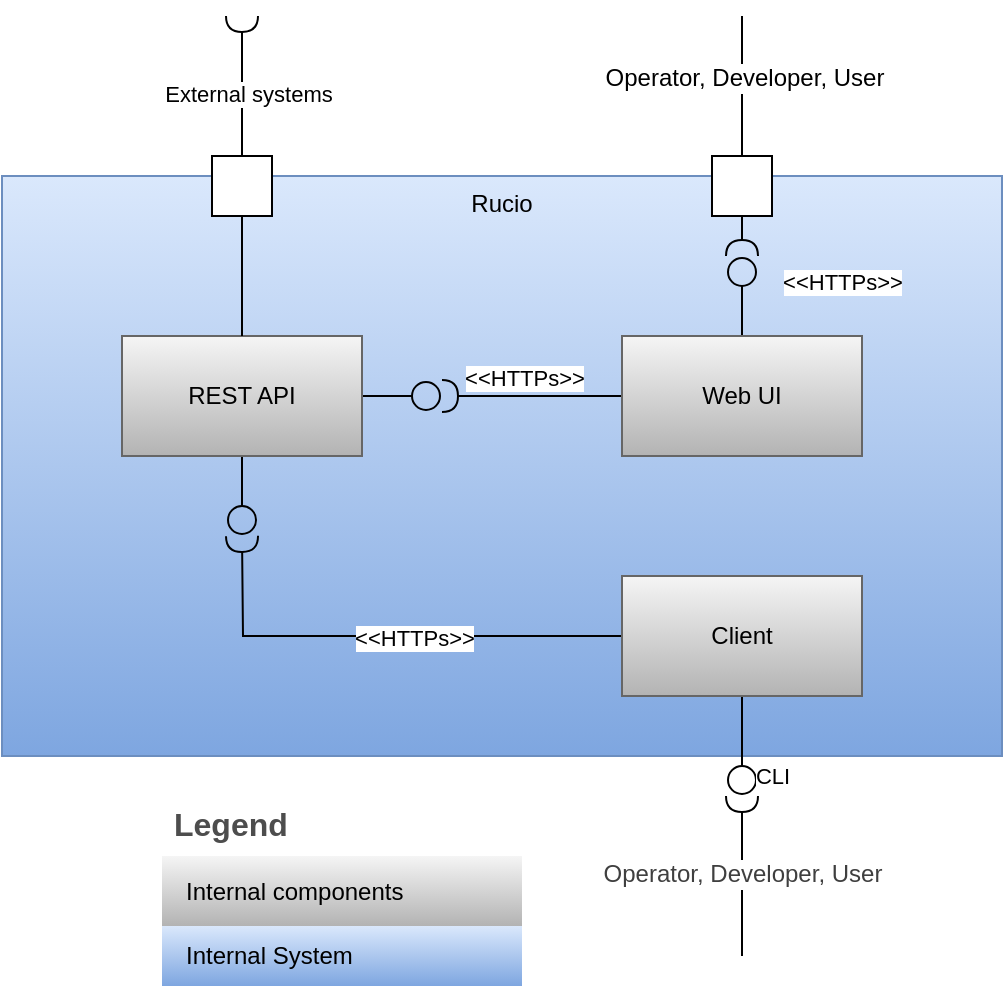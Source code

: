 <mxfile>
    <diagram name="Page-1" id="HeY2LeON4eZHRDTgvdxS">
        <mxGraphModel dx="1849" dy="1782" grid="1" gridSize="10" guides="1" tooltips="1" connect="1" arrows="1" fold="1" page="1" pageScale="1" pageWidth="827" pageHeight="1169" background="#ffffff" math="0" shadow="0">
            <root>
                <mxCell id="0"/>
                <mxCell id="1" parent="0"/>
                <mxCell id="4za64zZnmbUG_yDpErvb-1" value="Rucio" style="rounded=0;whiteSpace=wrap;html=1;fillColor=#dae8fc;gradientColor=#7ea6e0;strokeColor=#6c8ebf;verticalAlign=top;" parent="1" vertex="1">
                    <mxGeometry x="-80" y="-100" width="500" height="290" as="geometry"/>
                </mxCell>
                <mxCell id="4za64zZnmbUG_yDpErvb-91" style="edgeStyle=orthogonalEdgeStyle;rounded=0;orthogonalLoop=1;jettySize=auto;html=1;endArrow=halfCircle;endFill=0;" parent="1" edge="1">
                    <mxGeometry relative="1" as="geometry">
                        <mxPoint x="290" y="210" as="targetPoint"/>
                        <mxPoint x="290" y="290" as="sourcePoint"/>
                    </mxGeometry>
                </mxCell>
                <mxCell id="4za64zZnmbUG_yDpErvb-92" value="&lt;span style=&quot;color: rgb(63, 63, 63); font-size: 12px;&quot;&gt;Operator, Developer, User&lt;/span&gt;" style="edgeLabel;html=1;align=center;verticalAlign=middle;resizable=0;points=[];" parent="4za64zZnmbUG_yDpErvb-91" vertex="1" connectable="0">
                    <mxGeometry x="0.025" relative="1" as="geometry">
                        <mxPoint as="offset"/>
                    </mxGeometry>
                </mxCell>
                <mxCell id="4za64zZnmbUG_yDpErvb-33" value="Legend" style="shape=table;startSize=30;container=1;collapsible=0;childLayout=tableLayout;fontSize=16;align=left;verticalAlign=top;fillColor=none;strokeColor=none;fontColor=#4D4D4D;fontStyle=1;spacingLeft=6;spacing=0;resizable=0;" parent="1" vertex="1">
                    <mxGeometry y="210" width="180" height="95" as="geometry"/>
                </mxCell>
                <mxCell id="4za64zZnmbUG_yDpErvb-34" value="" style="shape=tableRow;horizontal=0;startSize=0;swimlaneHead=0;swimlaneBody=0;strokeColor=inherit;top=0;left=0;bottom=0;right=0;collapsible=0;dropTarget=0;fillColor=none;points=[[0,0.5],[1,0.5]];portConstraint=eastwest;fontSize=12;" parent="4za64zZnmbUG_yDpErvb-33" vertex="1">
                    <mxGeometry y="30" width="180" height="35" as="geometry"/>
                </mxCell>
                <mxCell id="4za64zZnmbUG_yDpErvb-35" value="Internal components" style="shape=partialRectangle;html=1;whiteSpace=wrap;connectable=0;strokeColor=#666666;overflow=hidden;fillColor=#f5f5f5;top=0;left=0;bottom=0;right=0;pointerEvents=1;fontSize=12;align=left;gradientColor=#b3b3b3;spacingLeft=10;spacingRight=4;" parent="4za64zZnmbUG_yDpErvb-34" vertex="1">
                    <mxGeometry width="180" height="35" as="geometry">
                        <mxRectangle width="180" height="35" as="alternateBounds"/>
                    </mxGeometry>
                </mxCell>
                <mxCell id="4za64zZnmbUG_yDpErvb-36" value="" style="shape=tableRow;horizontal=0;startSize=0;swimlaneHead=0;swimlaneBody=0;strokeColor=#6c8ebf;top=0;left=0;bottom=0;right=0;collapsible=0;dropTarget=0;fillColor=#dae8fc;points=[[0,0.5],[1,0.5]];portConstraint=eastwest;fontSize=12;gradientColor=#7ea6e0;" parent="4za64zZnmbUG_yDpErvb-33" vertex="1">
                    <mxGeometry y="65" width="180" height="30" as="geometry"/>
                </mxCell>
                <mxCell id="4za64zZnmbUG_yDpErvb-37" value="Internal System" style="shape=partialRectangle;html=1;whiteSpace=wrap;connectable=0;strokeColor=#6c8ebf;overflow=hidden;fillColor=#dae8fc;top=0;left=0;bottom=0;right=0;pointerEvents=1;fontSize=12;align=left;gradientColor=#7ea6e0;spacingLeft=10;spacingRight=4;" parent="4za64zZnmbUG_yDpErvb-36" vertex="1">
                    <mxGeometry width="180" height="30" as="geometry">
                        <mxRectangle width="180" height="30" as="alternateBounds"/>
                    </mxGeometry>
                </mxCell>
                <mxCell id="4za64zZnmbUG_yDpErvb-55" style="edgeStyle=orthogonalEdgeStyle;rounded=0;orthogonalLoop=1;jettySize=auto;html=1;endArrow=circle;endFill=0;" parent="1" source="4za64zZnmbUG_yDpErvb-47" edge="1">
                    <mxGeometry relative="1" as="geometry">
                        <mxPoint x="140" y="10" as="targetPoint"/>
                    </mxGeometry>
                </mxCell>
                <mxCell id="4za64zZnmbUG_yDpErvb-57" style="edgeStyle=orthogonalEdgeStyle;rounded=0;orthogonalLoop=1;jettySize=auto;html=1;endArrow=circle;endFill=0;" parent="1" source="4za64zZnmbUG_yDpErvb-47" edge="1">
                    <mxGeometry relative="1" as="geometry">
                        <mxPoint x="40" y="80" as="targetPoint"/>
                    </mxGeometry>
                </mxCell>
                <mxCell id="4za64zZnmbUG_yDpErvb-47" value="REST API" style="rounded=0;whiteSpace=wrap;html=1;fillColor=#f5f5f5;gradientColor=#b3b3b3;strokeColor=#666666;" parent="1" vertex="1">
                    <mxGeometry x="-20" y="-20" width="120" height="60" as="geometry"/>
                </mxCell>
                <mxCell id="4za64zZnmbUG_yDpErvb-54" style="edgeStyle=orthogonalEdgeStyle;rounded=0;orthogonalLoop=1;jettySize=auto;html=1;endArrow=halfCircle;endFill=0;" parent="1" source="4za64zZnmbUG_yDpErvb-48" edge="1">
                    <mxGeometry relative="1" as="geometry">
                        <mxPoint x="140" y="10" as="targetPoint"/>
                    </mxGeometry>
                </mxCell>
                <mxCell id="4za64zZnmbUG_yDpErvb-67" value="&amp;lt;&amp;lt;HTTPs&amp;gt;&amp;gt;" style="edgeLabel;html=1;align=center;verticalAlign=middle;resizable=0;points=[];" parent="4za64zZnmbUG_yDpErvb-54" vertex="1" connectable="0">
                    <mxGeometry x="0.214" y="5" relative="1" as="geometry">
                        <mxPoint x="5" y="-15" as="offset"/>
                    </mxGeometry>
                </mxCell>
                <mxCell id="4za64zZnmbUG_yDpErvb-77" style="edgeStyle=orthogonalEdgeStyle;rounded=0;orthogonalLoop=1;jettySize=auto;html=1;endArrow=circle;endFill=0;" parent="1" source="4za64zZnmbUG_yDpErvb-48" edge="1">
                    <mxGeometry relative="1" as="geometry">
                        <mxPoint x="290" y="-60" as="targetPoint"/>
                    </mxGeometry>
                </mxCell>
                <mxCell id="4za64zZnmbUG_yDpErvb-48" value="Web UI" style="rounded=0;whiteSpace=wrap;html=1;fillColor=#f5f5f5;gradientColor=#b3b3b3;strokeColor=#666666;" parent="1" vertex="1">
                    <mxGeometry x="230" y="-20" width="120" height="60" as="geometry"/>
                </mxCell>
                <mxCell id="4za64zZnmbUG_yDpErvb-52" style="edgeStyle=orthogonalEdgeStyle;rounded=0;orthogonalLoop=1;jettySize=auto;html=1;endArrow=halfCircle;endFill=0;" parent="1" source="4za64zZnmbUG_yDpErvb-49" edge="1">
                    <mxGeometry relative="1" as="geometry">
                        <mxPoint x="40" y="80" as="targetPoint"/>
                    </mxGeometry>
                </mxCell>
                <mxCell id="4za64zZnmbUG_yDpErvb-68" value="&amp;lt;&amp;lt;HTTPs&amp;gt;&amp;gt;" style="edgeLabel;html=1;align=center;verticalAlign=middle;resizable=0;points=[];" parent="4za64zZnmbUG_yDpErvb-52" vertex="1" connectable="0">
                    <mxGeometry x="-0.132" y="1" relative="1" as="geometry">
                        <mxPoint as="offset"/>
                    </mxGeometry>
                </mxCell>
                <mxCell id="4za64zZnmbUG_yDpErvb-88" style="edgeStyle=orthogonalEdgeStyle;rounded=0;orthogonalLoop=1;jettySize=auto;html=1;endArrow=circle;endFill=0;" parent="1" source="4za64zZnmbUG_yDpErvb-49" edge="1">
                    <mxGeometry relative="1" as="geometry">
                        <mxPoint x="290" y="210" as="targetPoint"/>
                    </mxGeometry>
                </mxCell>
                <mxCell id="4za64zZnmbUG_yDpErvb-89" value="CLI" style="edgeLabel;html=1;align=center;verticalAlign=middle;resizable=0;points=[];" parent="4za64zZnmbUG_yDpErvb-88" vertex="1" connectable="0">
                    <mxGeometry x="-0.208" relative="1" as="geometry">
                        <mxPoint x="15" y="20" as="offset"/>
                    </mxGeometry>
                </mxCell>
                <mxCell id="4za64zZnmbUG_yDpErvb-49" value="Client" style="rounded=0;whiteSpace=wrap;html=1;fillColor=#f5f5f5;gradientColor=#b3b3b3;strokeColor=#666666;" parent="1" vertex="1">
                    <mxGeometry x="230" y="100" width="120" height="60" as="geometry"/>
                </mxCell>
                <mxCell id="4za64zZnmbUG_yDpErvb-62" style="edgeStyle=orthogonalEdgeStyle;rounded=0;orthogonalLoop=1;jettySize=auto;html=1;endArrow=halfCircle;endFill=0;" parent="1" source="4za64zZnmbUG_yDpErvb-59" edge="1">
                    <mxGeometry relative="1" as="geometry">
                        <mxPoint x="40" y="-180" as="targetPoint"/>
                        <Array as="points">
                            <mxPoint x="40" y="-150"/>
                        </Array>
                    </mxGeometry>
                </mxCell>
                <mxCell id="4za64zZnmbUG_yDpErvb-66" value="External systems" style="edgeLabel;html=1;align=center;verticalAlign=middle;resizable=0;points=[];" parent="4za64zZnmbUG_yDpErvb-62" vertex="1" connectable="0">
                    <mxGeometry x="-0.12" y="-3" relative="1" as="geometry">
                        <mxPoint as="offset"/>
                    </mxGeometry>
                </mxCell>
                <mxCell id="4za64zZnmbUG_yDpErvb-65" style="edgeStyle=orthogonalEdgeStyle;rounded=0;orthogonalLoop=1;jettySize=auto;html=1;endArrow=none;endFill=0;" parent="1" source="4za64zZnmbUG_yDpErvb-59" target="4za64zZnmbUG_yDpErvb-47" edge="1">
                    <mxGeometry relative="1" as="geometry"/>
                </mxCell>
                <mxCell id="4za64zZnmbUG_yDpErvb-59" value="" style="fontStyle=0;labelPosition=right;verticalLabelPosition=middle;align=left;verticalAlign=middle;spacingLeft=2;direction=south;" parent="1" vertex="1">
                    <mxGeometry x="25" y="-110" width="30" height="30" as="geometry"/>
                </mxCell>
                <mxCell id="4za64zZnmbUG_yDpErvb-85" style="edgeStyle=orthogonalEdgeStyle;rounded=0;orthogonalLoop=1;jettySize=auto;html=1;endArrow=none;endFill=0;" parent="1" source="4za64zZnmbUG_yDpErvb-75" edge="1">
                    <mxGeometry relative="1" as="geometry">
                        <mxPoint x="290" y="-180" as="targetPoint"/>
                    </mxGeometry>
                </mxCell>
                <mxCell id="4za64zZnmbUG_yDpErvb-86" value="&lt;span&gt;&lt;span style=&quot;font-size: 12px;&quot;&gt;Operator, Developer, User&lt;/span&gt;&lt;/span&gt;" style="edgeLabel;html=1;align=center;verticalAlign=middle;resizable=0;points=[];" parent="4za64zZnmbUG_yDpErvb-85" vertex="1" connectable="0">
                    <mxGeometry x="0.106" y="-1" relative="1" as="geometry">
                        <mxPoint x="-1" y="-1" as="offset"/>
                    </mxGeometry>
                </mxCell>
                <mxCell id="2" style="edgeStyle=none;html=1;endArrow=halfCircle;endFill=0;" parent="1" source="4za64zZnmbUG_yDpErvb-75" edge="1">
                    <mxGeometry relative="1" as="geometry">
                        <mxPoint x="290" y="-60" as="targetPoint"/>
                    </mxGeometry>
                </mxCell>
                <mxCell id="4za64zZnmbUG_yDpErvb-75" value="" style="fontStyle=0;labelPosition=right;verticalLabelPosition=middle;align=left;verticalAlign=middle;spacingLeft=2;direction=south;" parent="1" vertex="1">
                    <mxGeometry x="275" y="-110" width="30" height="30" as="geometry"/>
                </mxCell>
                <mxCell id="3" value="&amp;lt;&amp;lt;HTTPs&amp;gt;&amp;gt;" style="edgeLabel;html=1;align=center;verticalAlign=middle;resizable=0;points=[];" parent="1" vertex="1" connectable="0">
                    <mxGeometry x="339.996" y="-47.5" as="geometry"/>
                </mxCell>
            </root>
        </mxGraphModel>
    </diagram>
</mxfile>